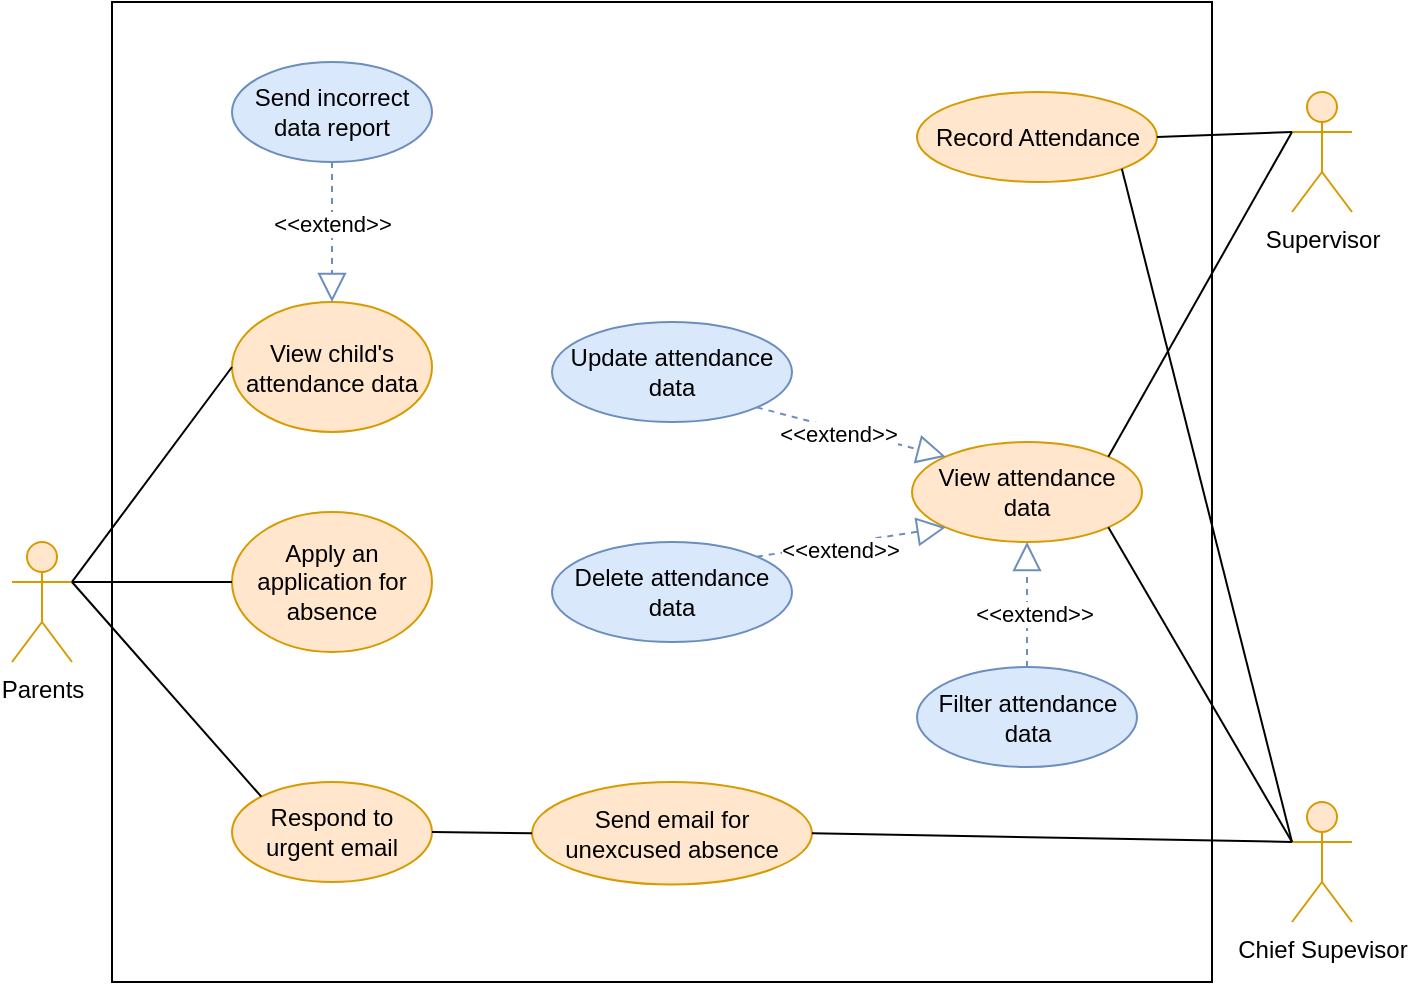 <mxfile version="20.8.21" type="device"><diagram name="Page-1" id="eBy8ZkvExTetukCStS8d"><mxGraphModel dx="1050" dy="573" grid="1" gridSize="10" guides="1" tooltips="1" connect="1" arrows="1" fold="1" page="0" pageScale="1" pageWidth="850" pageHeight="1100" math="0" shadow="0"><root><mxCell id="0"/><mxCell id="1" parent="0"/><mxCell id="1qKEgQfH1j0Bh9b27LVh-1" value="Supervisor&lt;br&gt;" style="shape=umlActor;verticalLabelPosition=bottom;verticalAlign=top;html=1;fillColor=#ffe6cc;strokeColor=#d79b00;" parent="1" vertex="1"><mxGeometry x="1040" y="115" width="30" height="60" as="geometry"/></mxCell><mxCell id="1qKEgQfH1j0Bh9b27LVh-2" value="" style="html=1;" parent="1" vertex="1"><mxGeometry x="450" y="70" width="550" height="490" as="geometry"/></mxCell><mxCell id="1qKEgQfH1j0Bh9b27LVh-3" value="Record Attendance" style="ellipse;whiteSpace=wrap;html=1;fillColor=#ffe6cc;strokeColor=#d79b00;" parent="1" vertex="1"><mxGeometry x="852.5" y="115" width="120" height="45" as="geometry"/></mxCell><mxCell id="1qKEgQfH1j0Bh9b27LVh-5" value="Update attendance data" style="ellipse;whiteSpace=wrap;html=1;fillColor=#dae8fc;strokeColor=#6c8ebf;" parent="1" vertex="1"><mxGeometry x="670" y="230" width="120" height="50" as="geometry"/></mxCell><mxCell id="1qKEgQfH1j0Bh9b27LVh-6" value="View attendance data" style="ellipse;whiteSpace=wrap;html=1;fillColor=#ffe6cc;strokeColor=#d79b00;" parent="1" vertex="1"><mxGeometry x="850" y="290" width="115" height="50" as="geometry"/></mxCell><mxCell id="1qKEgQfH1j0Bh9b27LVh-10" value="" style="endArrow=block;dashed=1;endFill=0;endSize=12;html=1;rounded=0;entryX=0;entryY=0;entryDx=0;entryDy=0;exitX=1;exitY=1;exitDx=0;exitDy=0;fillColor=#dae8fc;strokeColor=#6c8ebf;" parent="1" source="1qKEgQfH1j0Bh9b27LVh-5" target="1qKEgQfH1j0Bh9b27LVh-6" edge="1"><mxGeometry width="160" relative="1" as="geometry"><mxPoint x="350" y="350" as="sourcePoint"/><mxPoint x="480" y="350" as="targetPoint"/></mxGeometry></mxCell><mxCell id="1qKEgQfH1j0Bh9b27LVh-11" value="&amp;lt;&amp;lt;extend&amp;gt;&amp;gt;" style="edgeLabel;html=1;align=center;verticalAlign=middle;resizable=0;points=[];" parent="1qKEgQfH1j0Bh9b27LVh-10" vertex="1" connectable="0"><mxGeometry x="-0.142" y="-3" relative="1" as="geometry"><mxPoint as="offset"/></mxGeometry></mxCell><mxCell id="1qKEgQfH1j0Bh9b27LVh-16" value="&lt;div&gt;&lt;span style=&quot;background-color: initial;&quot;&gt;&lt;br&gt;&lt;/span&gt;&lt;/div&gt;&lt;div&gt;&lt;span style=&quot;background-color: initial;&quot;&gt;Apply an application for absence&lt;/span&gt;&lt;br&gt;&lt;/div&gt;&lt;div&gt;&lt;br&gt;&lt;/div&gt;" style="ellipse;whiteSpace=wrap;html=1;fillColor=#ffe6cc;strokeColor=#d79b00;" parent="1" vertex="1"><mxGeometry x="510" y="325" width="100" height="70" as="geometry"/></mxCell><mxCell id="1qKEgQfH1j0Bh9b27LVh-18" value="Parents&lt;br&gt;" style="shape=umlActor;verticalLabelPosition=bottom;verticalAlign=top;html=1;fillColor=#ffe6cc;strokeColor=#d79b00;" parent="1" vertex="1"><mxGeometry x="400" y="340" width="30" height="60" as="geometry"/></mxCell><mxCell id="1qKEgQfH1j0Bh9b27LVh-34" value="View child's attendance data" style="ellipse;whiteSpace=wrap;html=1;fillColor=#ffe6cc;strokeColor=#d79b00;" parent="1" vertex="1"><mxGeometry x="510" y="220" width="100" height="65" as="geometry"/></mxCell><mxCell id="1qKEgQfH1j0Bh9b27LVh-40" value="Chief Supevisor" style="shape=umlActor;verticalLabelPosition=bottom;verticalAlign=top;html=1;fillColor=#ffe6cc;strokeColor=#d79b00;" parent="1" vertex="1"><mxGeometry x="1040" y="470" width="30" height="60" as="geometry"/></mxCell><mxCell id="1qKEgQfH1j0Bh9b27LVh-54" value="Respond to urgent email" style="ellipse;whiteSpace=wrap;html=1;fillColor=#ffe6cc;strokeColor=#d79b00;" parent="1" vertex="1"><mxGeometry x="510" y="460" width="100" height="50" as="geometry"/></mxCell><mxCell id="1qKEgQfH1j0Bh9b27LVh-60" value="Send incorrect data report" style="ellipse;whiteSpace=wrap;html=1;fillColor=#dae8fc;strokeColor=#6c8ebf;" parent="1" vertex="1"><mxGeometry x="510" y="100" width="100" height="50" as="geometry"/></mxCell><mxCell id="1qKEgQfH1j0Bh9b27LVh-62" value="" style="endArrow=block;dashed=1;endFill=0;endSize=12;html=1;rounded=0;fillColor=#dae8fc;strokeColor=#6c8ebf;entryX=0.5;entryY=0;entryDx=0;entryDy=0;exitX=0.5;exitY=1;exitDx=0;exitDy=0;" parent="1" source="1qKEgQfH1j0Bh9b27LVh-60" target="1qKEgQfH1j0Bh9b27LVh-34" edge="1"><mxGeometry width="160" relative="1" as="geometry"><mxPoint x="570" y="300" as="sourcePoint"/><mxPoint x="500" y="170" as="targetPoint"/></mxGeometry></mxCell><mxCell id="1qKEgQfH1j0Bh9b27LVh-63" value="&amp;lt;&amp;lt;extend&amp;gt;&amp;gt;" style="edgeLabel;html=1;align=center;verticalAlign=middle;resizable=0;points=[];" parent="1qKEgQfH1j0Bh9b27LVh-62" vertex="1" connectable="0"><mxGeometry x="-0.142" y="-3" relative="1" as="geometry"><mxPoint x="3" y="1" as="offset"/></mxGeometry></mxCell><mxCell id="1qKEgQfH1j0Bh9b27LVh-74" value="" style="endArrow=none;html=1;rounded=0;entryX=0;entryY=0.5;entryDx=0;entryDy=0;exitX=1;exitY=0.333;exitDx=0;exitDy=0;exitPerimeter=0;" parent="1" target="1qKEgQfH1j0Bh9b27LVh-34" edge="1" source="1qKEgQfH1j0Bh9b27LVh-18"><mxGeometry width="50" height="50" relative="1" as="geometry"><mxPoint x="290" y="360" as="sourcePoint"/><mxPoint x="340" y="310" as="targetPoint"/></mxGeometry></mxCell><mxCell id="1qKEgQfH1j0Bh9b27LVh-76" value="" style="endArrow=none;html=1;rounded=0;entryX=0;entryY=0.5;entryDx=0;entryDy=0;exitX=1;exitY=0.333;exitDx=0;exitDy=0;exitPerimeter=0;" parent="1" target="1qKEgQfH1j0Bh9b27LVh-16" edge="1" source="1qKEgQfH1j0Bh9b27LVh-18"><mxGeometry width="50" height="50" relative="1" as="geometry"><mxPoint x="290" y="360" as="sourcePoint"/><mxPoint x="460" y="217.5" as="targetPoint"/></mxGeometry></mxCell><mxCell id="1qKEgQfH1j0Bh9b27LVh-77" value="" style="endArrow=none;html=1;rounded=0;entryX=0;entryY=0;entryDx=0;entryDy=0;" parent="1" target="1qKEgQfH1j0Bh9b27LVh-54" edge="1"><mxGeometry width="50" height="50" relative="1" as="geometry"><mxPoint x="430" y="360" as="sourcePoint"/><mxPoint x="465" y="310" as="targetPoint"/></mxGeometry></mxCell><mxCell id="1qKEgQfH1j0Bh9b27LVh-78" value="" style="endArrow=none;html=1;rounded=0;entryX=1;entryY=0.5;entryDx=0;entryDy=0;exitX=0;exitY=0.333;exitDx=0;exitDy=0;exitPerimeter=0;" parent="1" source="1qKEgQfH1j0Bh9b27LVh-1" target="1qKEgQfH1j0Bh9b27LVh-3" edge="1"><mxGeometry width="50" height="50" relative="1" as="geometry"><mxPoint x="-30" y="560" as="sourcePoint"/><mxPoint x="130" y="407.5" as="targetPoint"/></mxGeometry></mxCell><mxCell id="1qKEgQfH1j0Bh9b27LVh-79" value="Send email for unexcused absence" style="ellipse;whiteSpace=wrap;html=1;fillColor=#ffe6cc;strokeColor=#d79b00;" parent="1" vertex="1"><mxGeometry x="660" y="460" width="140" height="51.25" as="geometry"/></mxCell><mxCell id="1qKEgQfH1j0Bh9b27LVh-81" value="Filter attendance data" style="ellipse;whiteSpace=wrap;html=1;fillColor=#dae8fc;strokeColor=#6c8ebf;" parent="1" vertex="1"><mxGeometry x="852.5" y="402.5" width="110" height="50" as="geometry"/></mxCell><mxCell id="1qKEgQfH1j0Bh9b27LVh-83" value="" style="endArrow=none;html=1;rounded=0;exitX=1;exitY=0.5;exitDx=0;exitDy=0;entryX=0;entryY=0.333;entryDx=0;entryDy=0;entryPerimeter=0;" parent="1" source="1qKEgQfH1j0Bh9b27LVh-79" target="1qKEgQfH1j0Bh9b27LVh-40" edge="1"><mxGeometry width="50" height="50" relative="1" as="geometry"><mxPoint x="840" y="650" as="sourcePoint"/><mxPoint x="1040" y="460.0" as="targetPoint"/></mxGeometry></mxCell><mxCell id="bbGXulbv20K_ba7IYudA-3" value="" style="endArrow=none;html=1;rounded=0;entryX=1;entryY=0;entryDx=0;entryDy=0;exitX=0;exitY=0.333;exitDx=0;exitDy=0;exitPerimeter=0;" edge="1" parent="1" source="1qKEgQfH1j0Bh9b27LVh-1" target="1qKEgQfH1j0Bh9b27LVh-6"><mxGeometry width="50" height="50" relative="1" as="geometry"><mxPoint x="-40" y="160" as="sourcePoint"/><mxPoint x="155" y="157.16" as="targetPoint"/></mxGeometry></mxCell><mxCell id="bbGXulbv20K_ba7IYudA-5" value="Delete attendance data" style="ellipse;whiteSpace=wrap;html=1;fillColor=#dae8fc;strokeColor=#6c8ebf;" vertex="1" parent="1"><mxGeometry x="670" y="340" width="120" height="50" as="geometry"/></mxCell><mxCell id="bbGXulbv20K_ba7IYudA-6" value="" style="endArrow=block;dashed=1;endFill=0;endSize=12;html=1;rounded=0;exitX=1;exitY=0;exitDx=0;exitDy=0;fillColor=#dae8fc;strokeColor=#6c8ebf;entryX=0;entryY=1;entryDx=0;entryDy=0;" edge="1" parent="1" source="bbGXulbv20K_ba7IYudA-5" target="1qKEgQfH1j0Bh9b27LVh-6"><mxGeometry width="160" relative="1" as="geometry"><mxPoint x="340" y="45" as="sourcePoint"/><mxPoint x="270" y="80" as="targetPoint"/></mxGeometry></mxCell><mxCell id="bbGXulbv20K_ba7IYudA-7" value="&amp;lt;&amp;lt;extend&amp;gt;&amp;gt;" style="edgeLabel;html=1;align=center;verticalAlign=middle;resizable=0;points=[];" vertex="1" connectable="0" parent="bbGXulbv20K_ba7IYudA-6"><mxGeometry x="-0.142" y="-3" relative="1" as="geometry"><mxPoint as="offset"/></mxGeometry></mxCell><mxCell id="bbGXulbv20K_ba7IYudA-13" value="" style="endArrow=none;html=1;rounded=0;entryX=1;entryY=1;entryDx=0;entryDy=0;exitX=0;exitY=0.333;exitDx=0;exitDy=0;exitPerimeter=0;" edge="1" parent="1" source="1qKEgQfH1j0Bh9b27LVh-40" target="1qKEgQfH1j0Bh9b27LVh-6"><mxGeometry width="50" height="50" relative="1" as="geometry"><mxPoint x="1060" y="700" as="sourcePoint"/><mxPoint x="780" y="470" as="targetPoint"/></mxGeometry></mxCell><mxCell id="bbGXulbv20K_ba7IYudA-14" value="" style="endArrow=none;html=1;rounded=0;entryX=0;entryY=0.5;entryDx=0;entryDy=0;exitX=1;exitY=0.5;exitDx=0;exitDy=0;" edge="1" parent="1" source="1qKEgQfH1j0Bh9b27LVh-54" target="1qKEgQfH1j0Bh9b27LVh-79"><mxGeometry width="50" height="50" relative="1" as="geometry"><mxPoint x="240" y="680" as="sourcePoint"/><mxPoint x="390" y="867.5" as="targetPoint"/></mxGeometry></mxCell><mxCell id="bbGXulbv20K_ba7IYudA-15" value="" style="endArrow=block;dashed=1;endFill=0;endSize=12;html=1;rounded=0;exitX=0.5;exitY=0;exitDx=0;exitDy=0;fillColor=#dae8fc;strokeColor=#6c8ebf;entryX=0.5;entryY=1;entryDx=0;entryDy=0;" edge="1" parent="1" source="1qKEgQfH1j0Bh9b27LVh-81" target="1qKEgQfH1j0Bh9b27LVh-6"><mxGeometry width="160" relative="1" as="geometry"><mxPoint x="782" y="357" as="sourcePoint"/><mxPoint x="877" y="343" as="targetPoint"/></mxGeometry></mxCell><mxCell id="bbGXulbv20K_ba7IYudA-16" value="&amp;lt;&amp;lt;extend&amp;gt;&amp;gt;" style="edgeLabel;html=1;align=center;verticalAlign=middle;resizable=0;points=[];" vertex="1" connectable="0" parent="bbGXulbv20K_ba7IYudA-15"><mxGeometry x="-0.142" y="-3" relative="1" as="geometry"><mxPoint as="offset"/></mxGeometry></mxCell><mxCell id="bbGXulbv20K_ba7IYudA-20" value="" style="endArrow=none;html=1;rounded=0;entryX=1;entryY=1;entryDx=0;entryDy=0;exitX=0;exitY=0.333;exitDx=0;exitDy=0;exitPerimeter=0;" edge="1" parent="1" source="1qKEgQfH1j0Bh9b27LVh-40" target="1qKEgQfH1j0Bh9b27LVh-3"><mxGeometry width="50" height="50" relative="1" as="geometry"><mxPoint x="1050" y="145" as="sourcePoint"/><mxPoint x="958" y="307" as="targetPoint"/></mxGeometry></mxCell></root></mxGraphModel></diagram></mxfile>